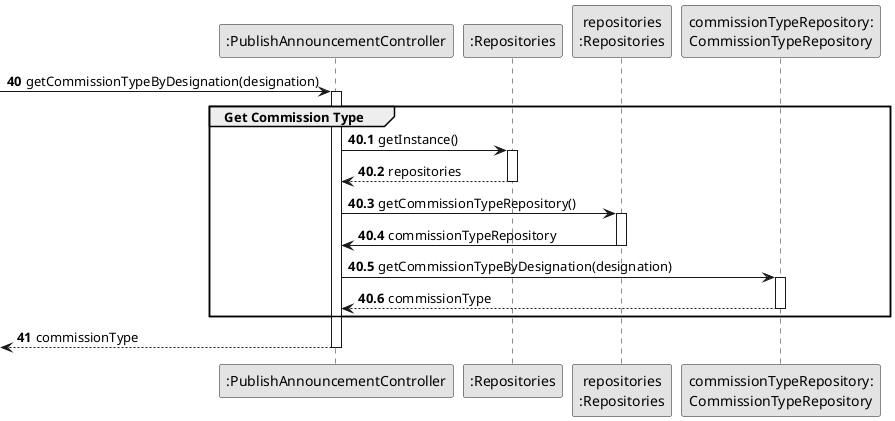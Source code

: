 @startuml
skinparam monochrome true
skinparam packageStyle rectangle
skinparam shadowing false

participant ":PublishAnnouncementController" as CTRL
participant ":Repositories" as RepositorySingleton
participant "repositories\n:Repositories" as PLAT
participant "commissionTypeRepository:\nCommissionTypeRepository" as CommissionTypeRepository

autonumber 40
-> CTRL : getCommissionTypeByDesignation(designation)

autonumber 40.1

activate CTRL
    group Get Commission Type
        CTRL -> RepositorySingleton : getInstance()
        activate RepositorySingleton

            RepositorySingleton --> CTRL: repositories
        deactivate RepositorySingleton

        CTRL -> PLAT : getCommissionTypeRepository()
        activate PLAT

            PLAT -> CTRL : commissionTypeRepository
        deactivate PLAT

        CTRL -> CommissionTypeRepository : getCommissionTypeByDesignation(designation)
        activate CommissionTypeRepository

            CommissionTypeRepository --> CTRL : commissionType
        deactivate CommissionTypeRepository

    end group

    autonumber 41
    <-- CTRL : commissionType

deactivate CTRL


@enduml